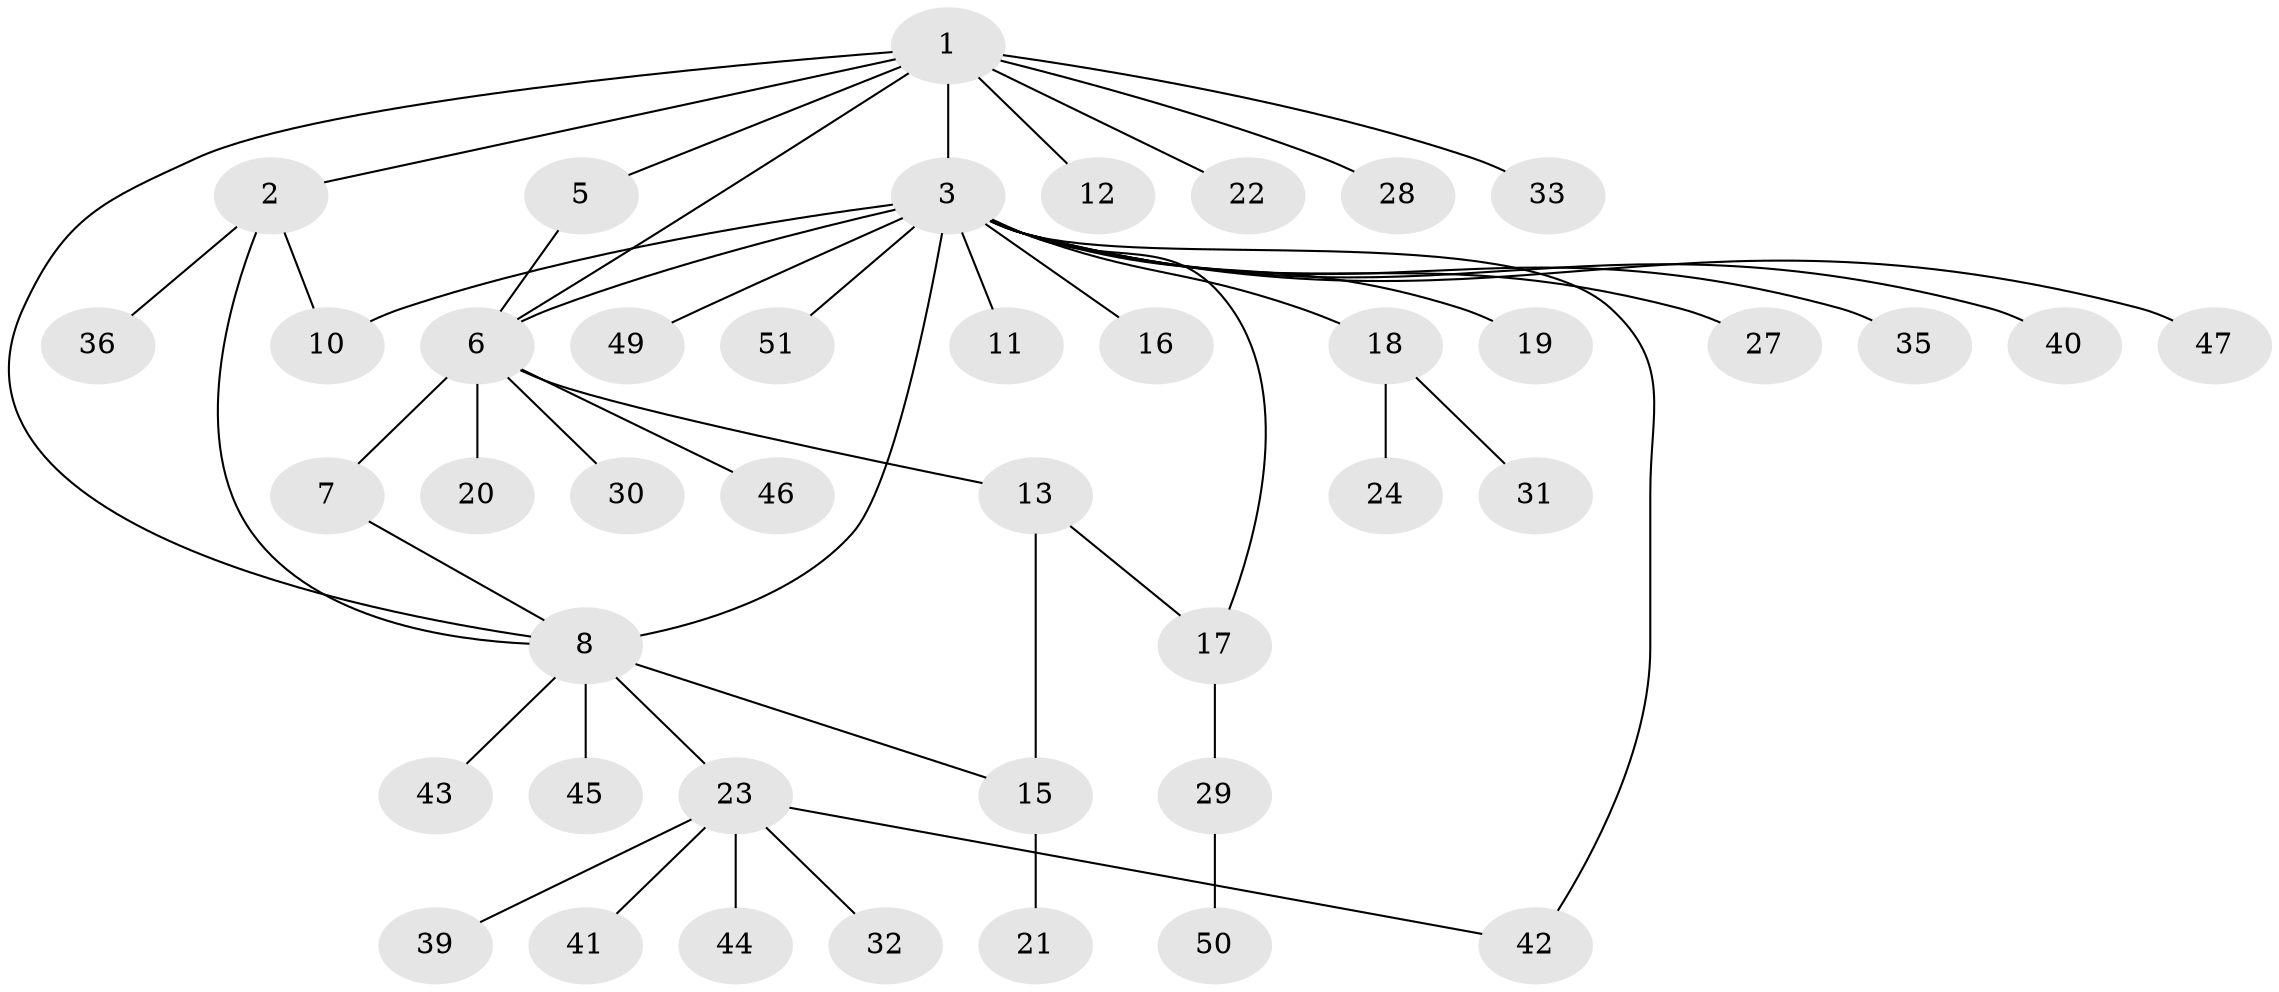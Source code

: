 // original degree distribution, {7: 0.0196078431372549, 5: 0.0392156862745098, 10: 0.0196078431372549, 4: 0.0196078431372549, 2: 0.13725490196078433, 9: 0.058823529411764705, 1: 0.5882352941176471, 3: 0.11764705882352941}
// Generated by graph-tools (version 1.1) at 2025/42/03/06/25 10:42:13]
// undirected, 42 vertices, 50 edges
graph export_dot {
graph [start="1"]
  node [color=gray90,style=filled];
  1 [super="+4"];
  2 [super="+48"];
  3 [super="+9"];
  5;
  6 [super="+25"];
  7;
  8 [super="+14"];
  10;
  11;
  12;
  13;
  15 [super="+37"];
  16;
  17 [super="+26"];
  18;
  19;
  20;
  21;
  22;
  23 [super="+38"];
  24;
  27;
  28;
  29 [super="+34"];
  30;
  31;
  32;
  33;
  35;
  36;
  39;
  40;
  41;
  42;
  43;
  44;
  45;
  46;
  47;
  49;
  50;
  51;
  1 -- 2;
  1 -- 5;
  1 -- 12;
  1 -- 22;
  1 -- 28;
  1 -- 33;
  1 -- 8;
  1 -- 3;
  1 -- 6;
  2 -- 8;
  2 -- 10;
  2 -- 36;
  3 -- 19;
  3 -- 27;
  3 -- 35;
  3 -- 47;
  3 -- 49;
  3 -- 51;
  3 -- 6;
  3 -- 8 [weight=2];
  3 -- 40;
  3 -- 10;
  3 -- 11;
  3 -- 42;
  3 -- 16;
  3 -- 18;
  3 -- 17;
  5 -- 6;
  6 -- 7;
  6 -- 13;
  6 -- 20;
  6 -- 30;
  6 -- 46;
  7 -- 8;
  8 -- 23;
  8 -- 43;
  8 -- 45;
  8 -- 15;
  13 -- 15;
  13 -- 17;
  15 -- 21;
  17 -- 29;
  18 -- 24;
  18 -- 31;
  23 -- 32;
  23 -- 41;
  23 -- 42;
  23 -- 44;
  23 -- 39;
  29 -- 50;
}
